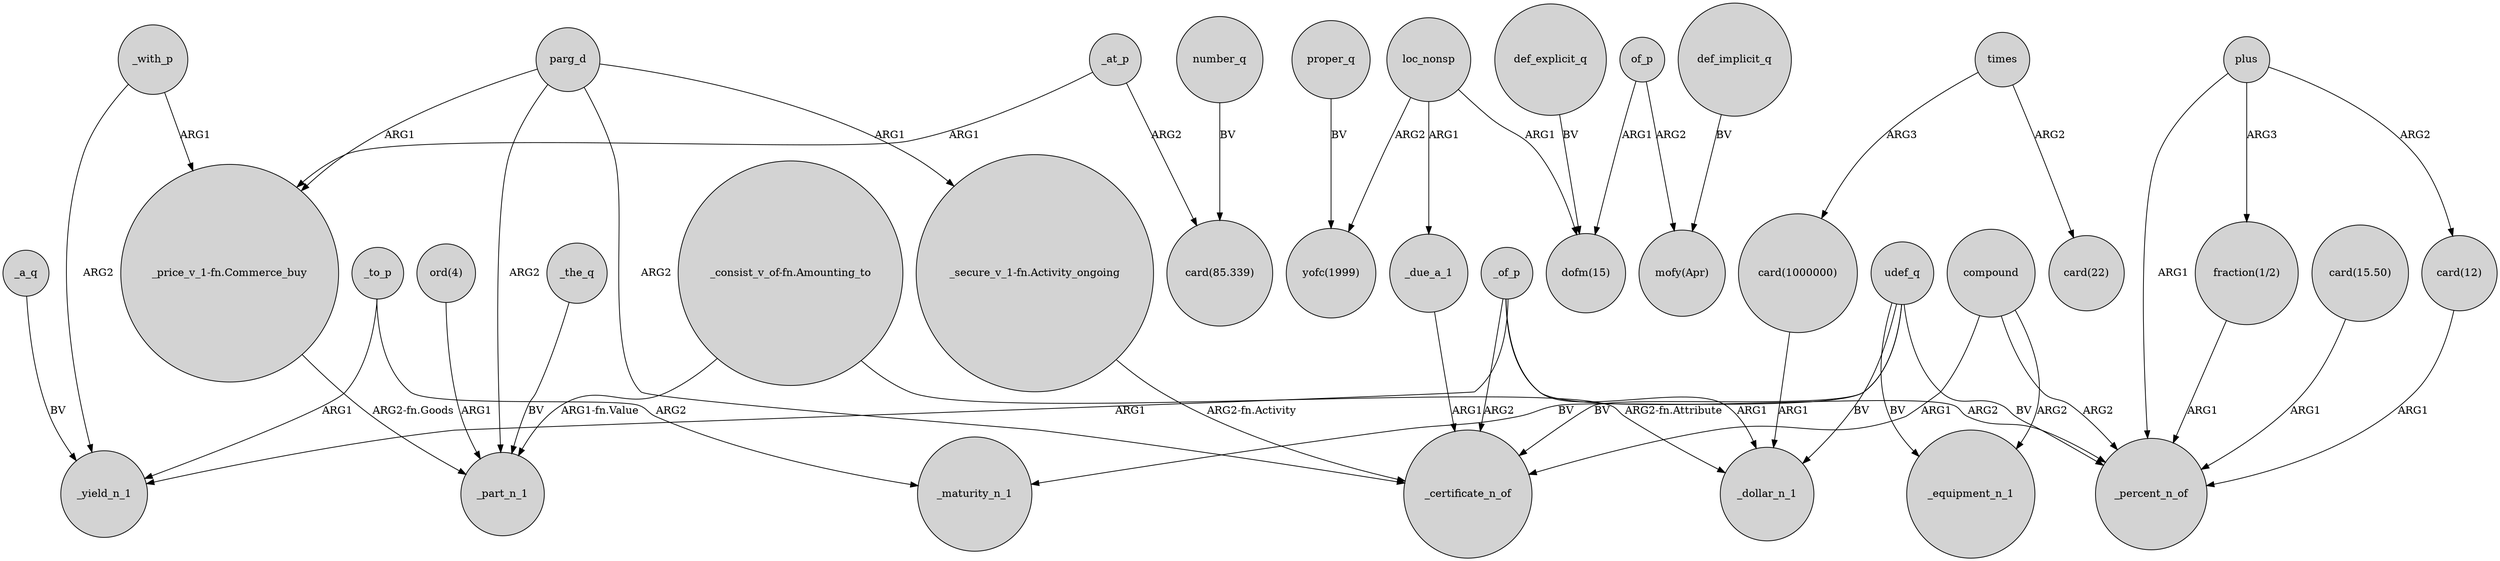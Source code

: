 digraph {
	node [shape=circle style=filled]
	_of_p -> _yield_n_1 [label=ARG1]
	_of_p -> _dollar_n_1 [label=ARG1]
	_due_a_1 -> _certificate_n_of [label=ARG1]
	loc_nonsp -> "yofc(1999)" [label=ARG2]
	udef_q -> _equipment_n_1 [label=BV]
	parg_d -> "_secure_v_1-fn.Activity_ongoing" [label=ARG1]
	plus -> "fraction(1/2)" [label=ARG3]
	def_implicit_q -> "mofy(Apr)" [label=BV]
	of_p -> "mofy(Apr)" [label=ARG2]
	number_q -> "card(85.339)" [label=BV]
	compound -> _certificate_n_of [label=ARG1]
	_with_p -> "_price_v_1-fn.Commerce_buy" [label=ARG1]
	parg_d -> _part_n_1 [label=ARG2]
	compound -> _equipment_n_1 [label=ARG2]
	plus -> "card(12)" [label=ARG2]
	_of_p -> _certificate_n_of [label=ARG2]
	times -> "card(1000000)" [label=ARG3]
	proper_q -> "yofc(1999)" [label=BV]
	udef_q -> _certificate_n_of [label=BV]
	_at_p -> "_price_v_1-fn.Commerce_buy" [label=ARG1]
	parg_d -> "_price_v_1-fn.Commerce_buy" [label=ARG1]
	udef_q -> _maturity_n_1 [label=BV]
	plus -> _percent_n_of [label=ARG1]
	"fraction(1/2)" -> _percent_n_of [label=ARG1]
	udef_q -> _percent_n_of [label=BV]
	times -> "card(22)" [label=ARG2]
	compound -> _percent_n_of [label=ARG2]
	"_secure_v_1-fn.Activity_ongoing" -> _certificate_n_of [label="ARG2-fn.Activity"]
	parg_d -> _certificate_n_of [label=ARG2]
	_at_p -> "card(85.339)" [label=ARG2]
	"card(12)" -> _percent_n_of [label=ARG1]
	udef_q -> _dollar_n_1 [label=BV]
	"card(1000000)" -> _dollar_n_1 [label=ARG1]
	"ord(4)" -> _part_n_1 [label=ARG1]
	loc_nonsp -> _due_a_1 [label=ARG1]
	_to_p -> _maturity_n_1 [label=ARG2]
	"_consist_v_of-fn.Amounting_to" -> _part_n_1 [label="ARG1-fn.Value"]
	"_consist_v_of-fn.Amounting_to" -> _dollar_n_1 [label="ARG2-fn.Attribute"]
	_with_p -> _yield_n_1 [label=ARG2]
	of_p -> "dofm(15)" [label=ARG1]
	def_explicit_q -> "dofm(15)" [label=BV]
	"_price_v_1-fn.Commerce_buy" -> _part_n_1 [label="ARG2-fn.Goods"]
	_a_q -> _yield_n_1 [label=BV]
	_to_p -> _yield_n_1 [label=ARG1]
	_the_q -> _part_n_1 [label=BV]
	loc_nonsp -> "dofm(15)" [label=ARG1]
	_of_p -> _percent_n_of [label=ARG2]
	"card(15.50)" -> _percent_n_of [label=ARG1]
}
